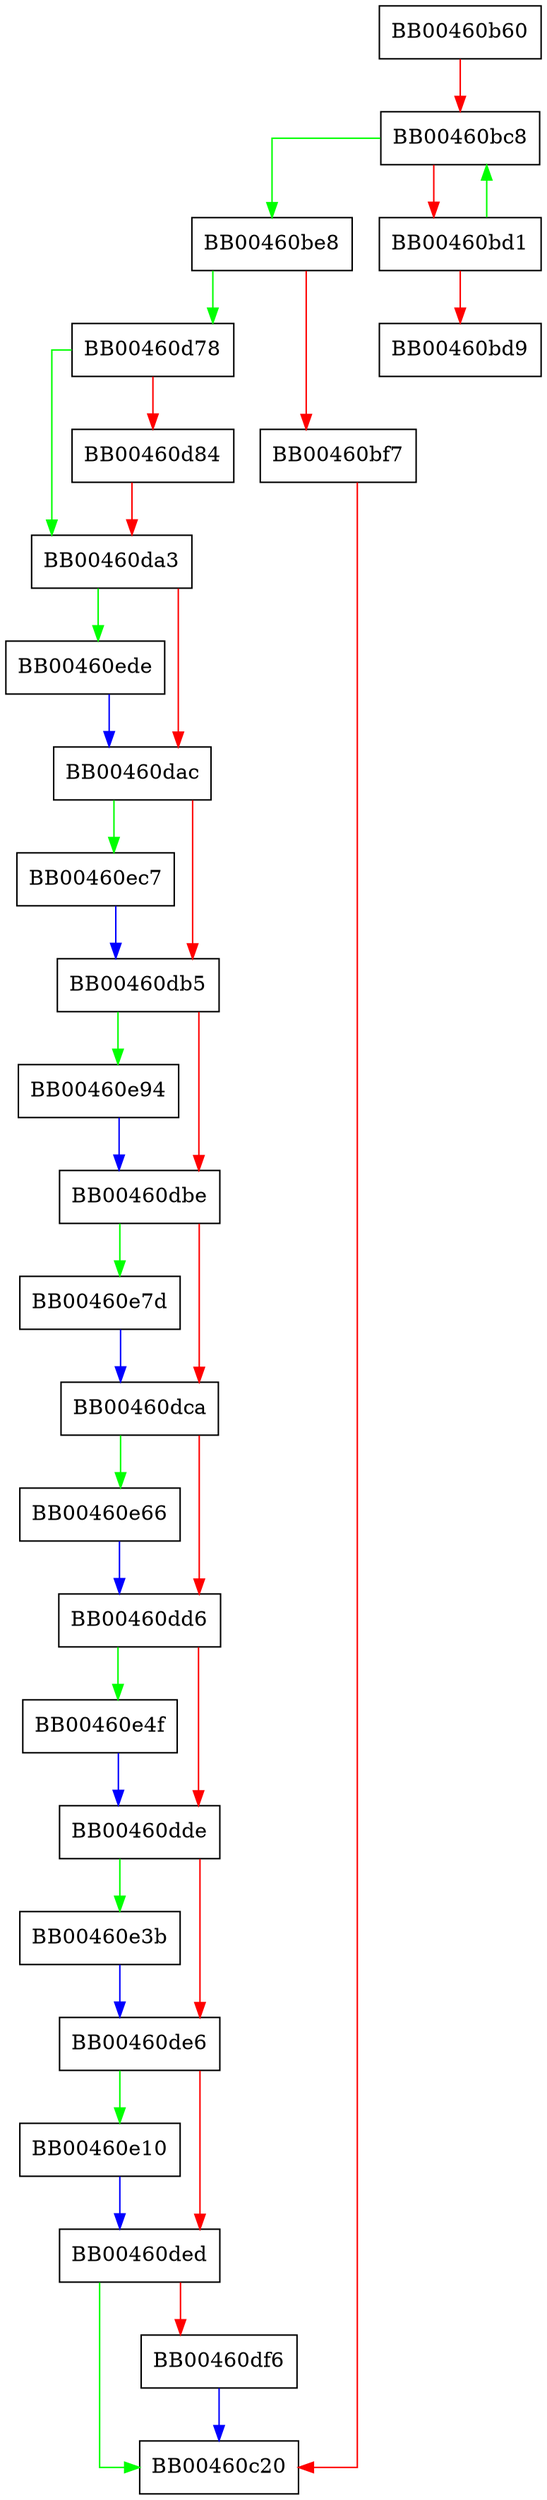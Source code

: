 digraph version_main {
  node [shape="box"];
  graph [splines=ortho];
  BB00460b60 -> BB00460bc8 [color="red"];
  BB00460bc8 -> BB00460be8 [color="green"];
  BB00460bc8 -> BB00460bd1 [color="red"];
  BB00460bd1 -> BB00460bc8 [color="green"];
  BB00460bd1 -> BB00460bd9 [color="red"];
  BB00460be8 -> BB00460d78 [color="green"];
  BB00460be8 -> BB00460bf7 [color="red"];
  BB00460bf7 -> BB00460c20 [color="red"];
  BB00460d78 -> BB00460da3 [color="green"];
  BB00460d78 -> BB00460d84 [color="red"];
  BB00460d84 -> BB00460da3 [color="red"];
  BB00460da3 -> BB00460ede [color="green"];
  BB00460da3 -> BB00460dac [color="red"];
  BB00460dac -> BB00460ec7 [color="green"];
  BB00460dac -> BB00460db5 [color="red"];
  BB00460db5 -> BB00460e94 [color="green"];
  BB00460db5 -> BB00460dbe [color="red"];
  BB00460dbe -> BB00460e7d [color="green"];
  BB00460dbe -> BB00460dca [color="red"];
  BB00460dca -> BB00460e66 [color="green"];
  BB00460dca -> BB00460dd6 [color="red"];
  BB00460dd6 -> BB00460e4f [color="green"];
  BB00460dd6 -> BB00460dde [color="red"];
  BB00460dde -> BB00460e3b [color="green"];
  BB00460dde -> BB00460de6 [color="red"];
  BB00460de6 -> BB00460e10 [color="green"];
  BB00460de6 -> BB00460ded [color="red"];
  BB00460ded -> BB00460c20 [color="green"];
  BB00460ded -> BB00460df6 [color="red"];
  BB00460df6 -> BB00460c20 [color="blue"];
  BB00460e10 -> BB00460ded [color="blue"];
  BB00460e3b -> BB00460de6 [color="blue"];
  BB00460e4f -> BB00460dde [color="blue"];
  BB00460e66 -> BB00460dd6 [color="blue"];
  BB00460e7d -> BB00460dca [color="blue"];
  BB00460e94 -> BB00460dbe [color="blue"];
  BB00460ec7 -> BB00460db5 [color="blue"];
  BB00460ede -> BB00460dac [color="blue"];
}